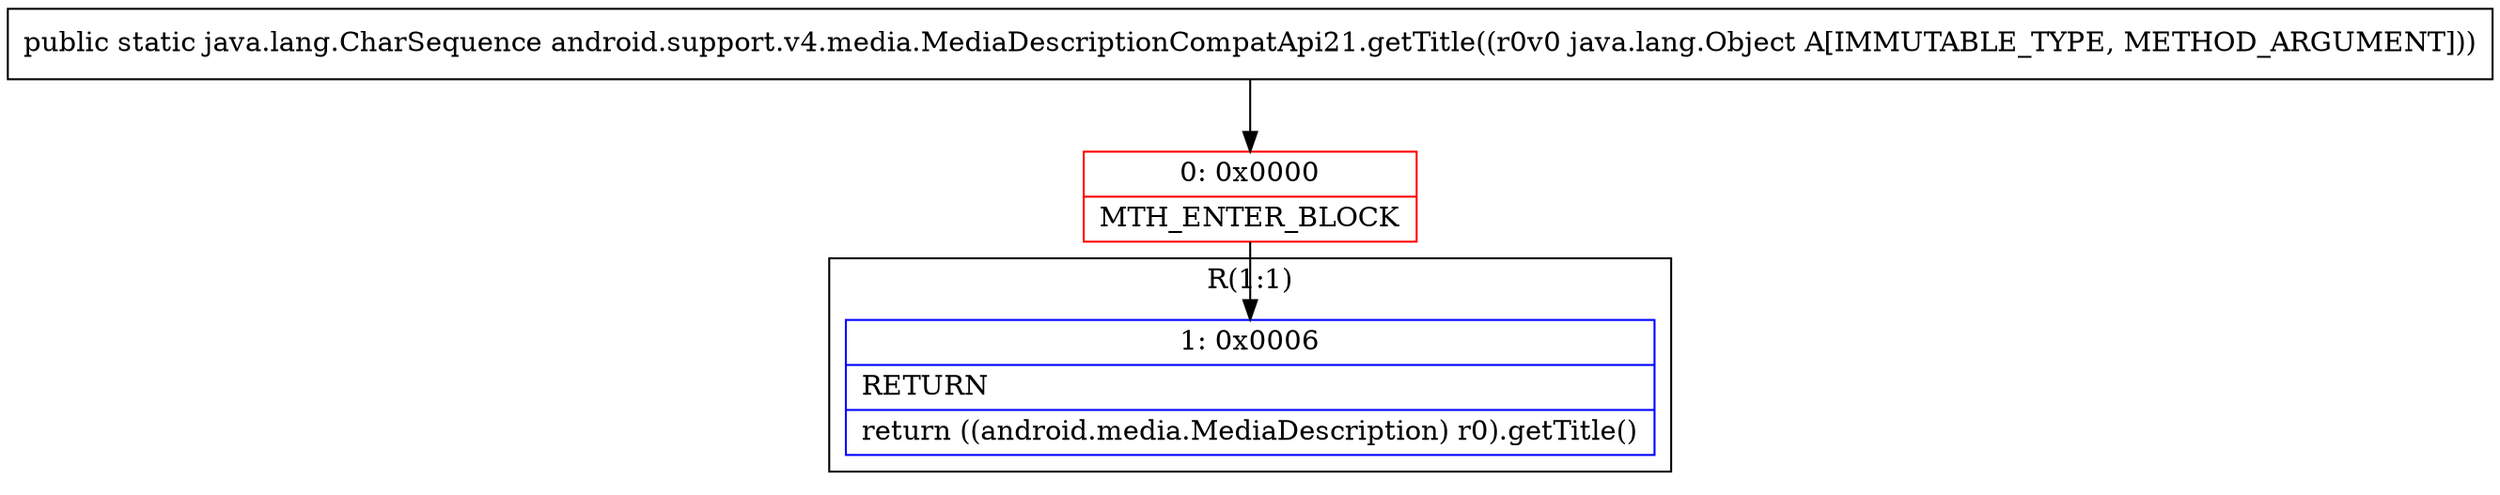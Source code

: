 digraph "CFG forandroid.support.v4.media.MediaDescriptionCompatApi21.getTitle(Ljava\/lang\/Object;)Ljava\/lang\/CharSequence;" {
subgraph cluster_Region_470963632 {
label = "R(1:1)";
node [shape=record,color=blue];
Node_1 [shape=record,label="{1\:\ 0x0006|RETURN\l|return ((android.media.MediaDescription) r0).getTitle()\l}"];
}
Node_0 [shape=record,color=red,label="{0\:\ 0x0000|MTH_ENTER_BLOCK\l}"];
MethodNode[shape=record,label="{public static java.lang.CharSequence android.support.v4.media.MediaDescriptionCompatApi21.getTitle((r0v0 java.lang.Object A[IMMUTABLE_TYPE, METHOD_ARGUMENT])) }"];
MethodNode -> Node_0;
Node_0 -> Node_1;
}

